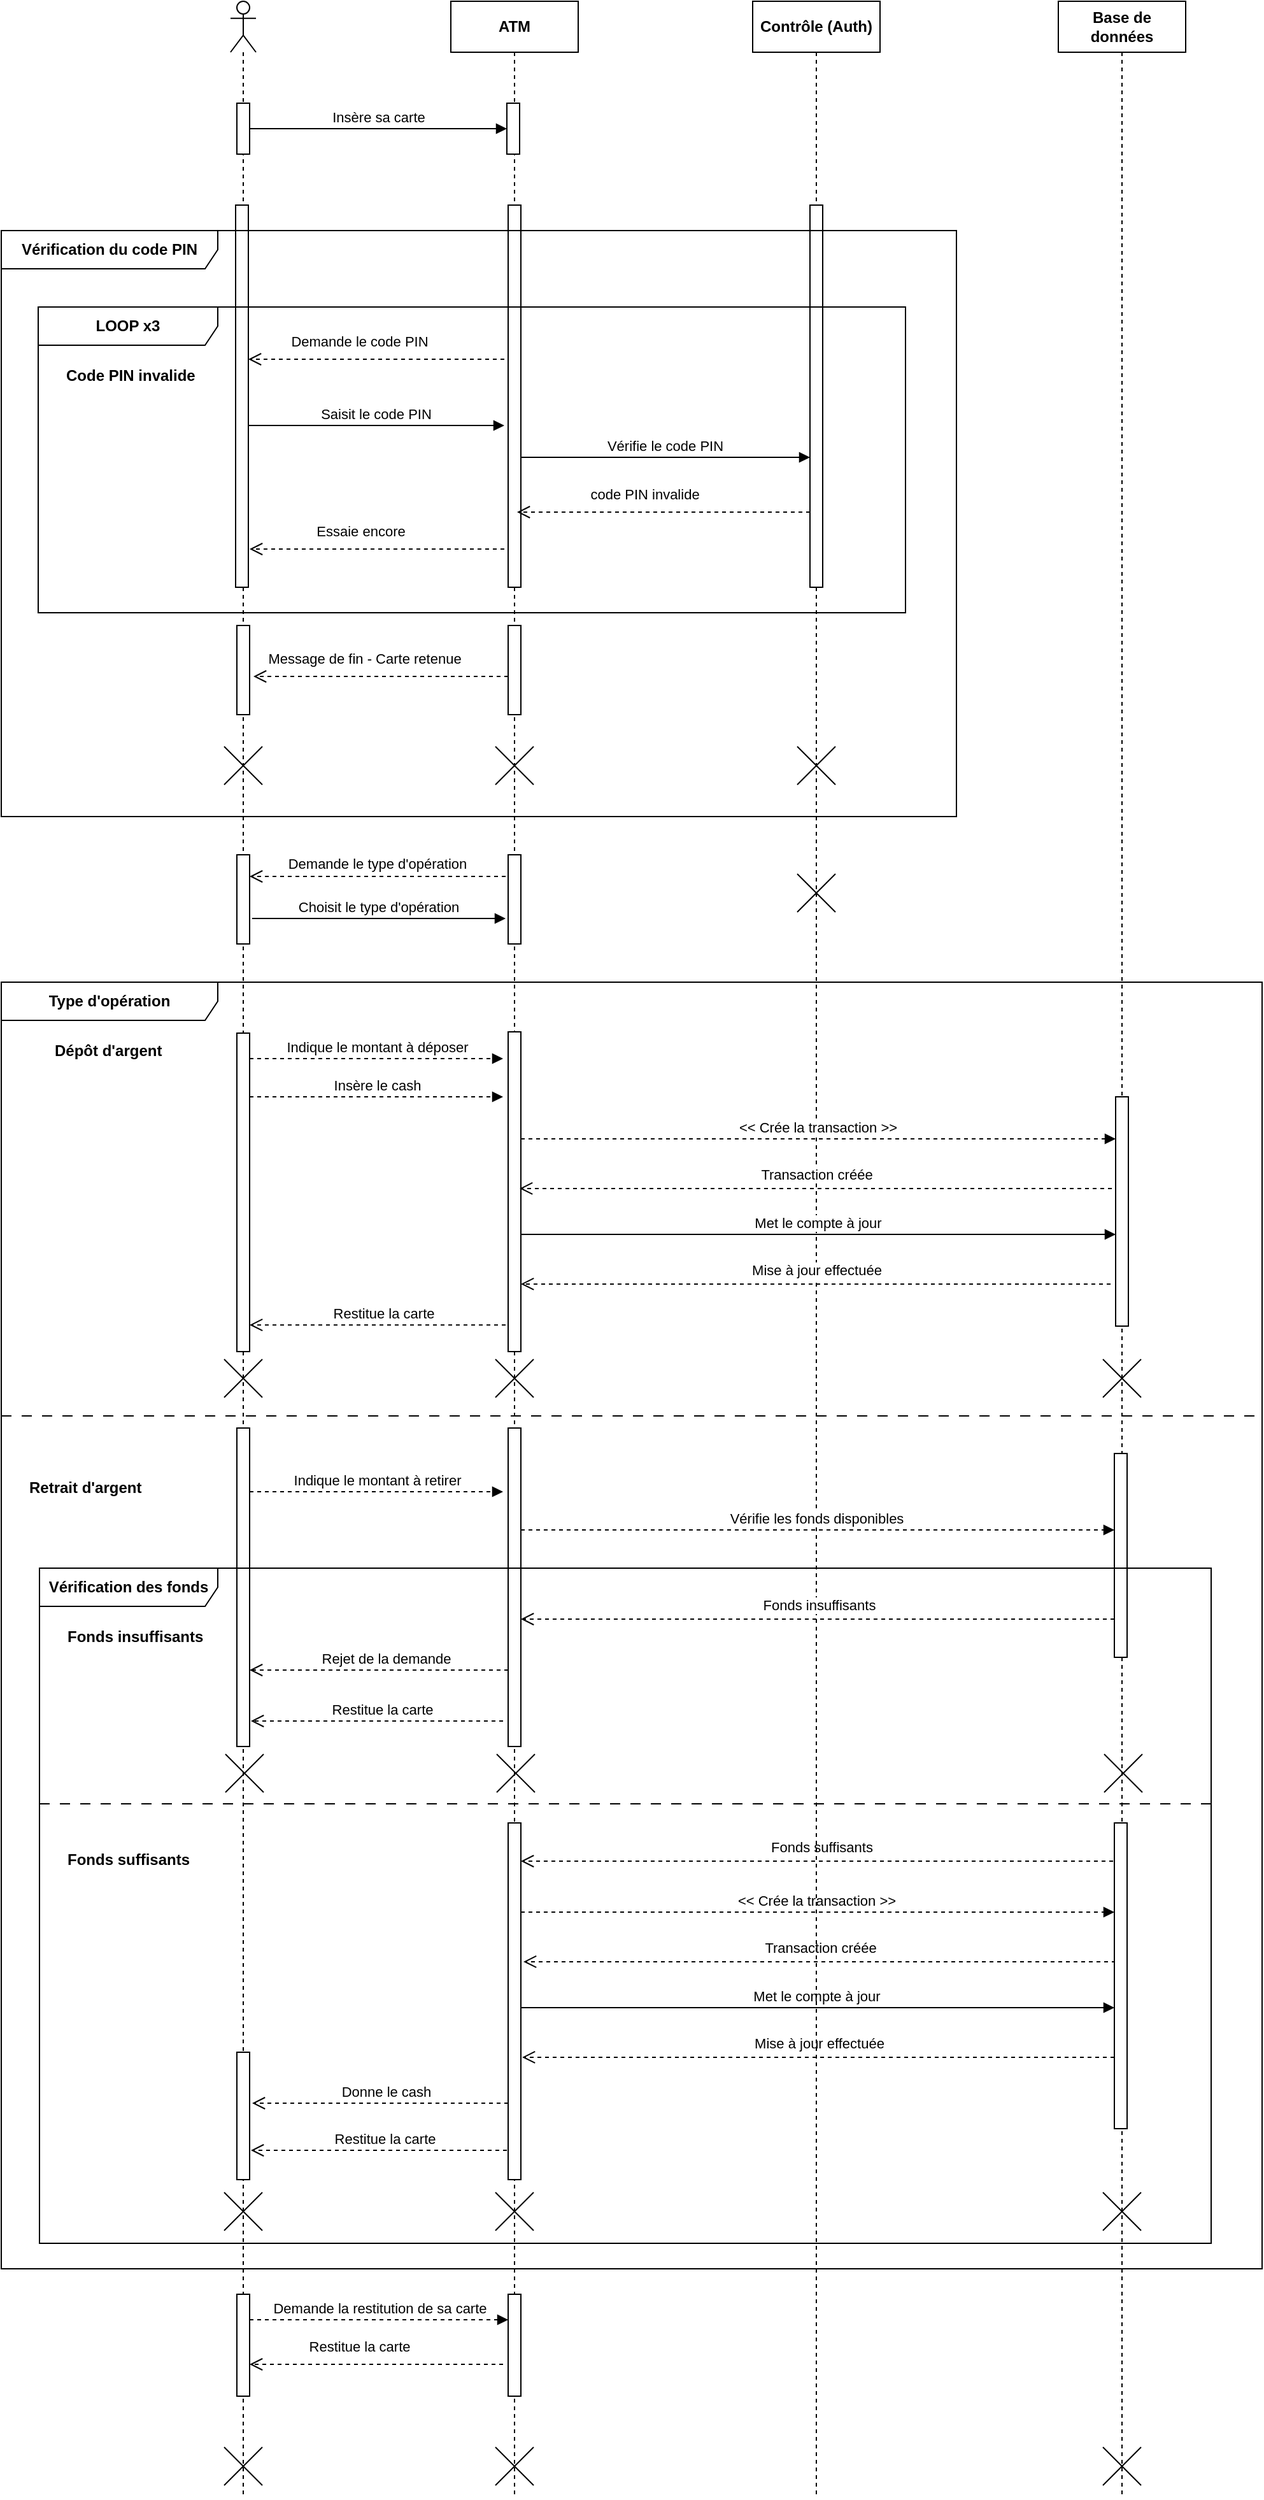 <mxfile version="24.2.5" type="device">
  <diagram name="Page-1" id="shm3A5UC3Ip_TdGMAbvz">
    <mxGraphModel dx="1434" dy="854" grid="1" gridSize="10" guides="1" tooltips="1" connect="1" arrows="1" fold="1" page="1" pageScale="1" pageWidth="827" pageHeight="1169" math="0" shadow="0">
      <root>
        <mxCell id="0" />
        <mxCell id="1" parent="0" />
        <mxCell id="FIac7HHtR7mFVfCZAqp9-1" value="" style="shape=umlLifeline;perimeter=lifelinePerimeter;whiteSpace=wrap;html=1;container=1;dropTarget=0;collapsible=0;recursiveResize=0;outlineConnect=0;portConstraint=eastwest;newEdgeStyle={&quot;curved&quot;:0,&quot;rounded&quot;:0};participant=umlActor;" parent="1" vertex="1">
          <mxGeometry x="220" y="40" width="20" height="1960" as="geometry" />
        </mxCell>
        <mxCell id="FIac7HHtR7mFVfCZAqp9-9" value="" style="html=1;points=[[0,0,0,0,5],[0,1,0,0,-5],[1,0,0,0,5],[1,1,0,0,-5]];perimeter=orthogonalPerimeter;outlineConnect=0;targetShapes=umlLifeline;portConstraint=eastwest;newEdgeStyle={&quot;curved&quot;:0,&quot;rounded&quot;:0};" parent="FIac7HHtR7mFVfCZAqp9-1" vertex="1">
          <mxGeometry x="5" y="80" width="10" height="40" as="geometry" />
        </mxCell>
        <mxCell id="FIac7HHtR7mFVfCZAqp9-16" value="" style="html=1;points=[[0,0,0,0,5],[0,1,0,0,-5],[1,0,0,0,5],[1,1,0,0,-5]];perimeter=orthogonalPerimeter;outlineConnect=0;targetShapes=umlLifeline;portConstraint=eastwest;newEdgeStyle={&quot;curved&quot;:0,&quot;rounded&quot;:0};" parent="FIac7HHtR7mFVfCZAqp9-1" vertex="1">
          <mxGeometry x="4" y="160" width="10" height="300" as="geometry" />
        </mxCell>
        <mxCell id="FIac7HHtR7mFVfCZAqp9-2" value="&lt;b&gt;ATM&lt;/b&gt;" style="shape=umlLifeline;perimeter=lifelinePerimeter;whiteSpace=wrap;html=1;container=1;dropTarget=0;collapsible=0;recursiveResize=0;outlineConnect=0;portConstraint=eastwest;newEdgeStyle={&quot;curved&quot;:0,&quot;rounded&quot;:0};" parent="1" vertex="1">
          <mxGeometry x="393" y="40" width="100" height="1960" as="geometry" />
        </mxCell>
        <mxCell id="FIac7HHtR7mFVfCZAqp9-10" value="" style="html=1;points=[[0,0,0,0,5],[0,1,0,0,-5],[1,0,0,0,5],[1,1,0,0,-5]];perimeter=orthogonalPerimeter;outlineConnect=0;targetShapes=umlLifeline;portConstraint=eastwest;newEdgeStyle={&quot;curved&quot;:0,&quot;rounded&quot;:0};" parent="FIac7HHtR7mFVfCZAqp9-2" vertex="1">
          <mxGeometry x="44" y="80" width="10" height="40" as="geometry" />
        </mxCell>
        <mxCell id="FIac7HHtR7mFVfCZAqp9-13" value="" style="html=1;points=[[0,0,0,0,5],[0,1,0,0,-5],[1,0,0,0,5],[1,1,0,0,-5]];perimeter=orthogonalPerimeter;outlineConnect=0;targetShapes=umlLifeline;portConstraint=eastwest;newEdgeStyle={&quot;curved&quot;:0,&quot;rounded&quot;:0};" parent="FIac7HHtR7mFVfCZAqp9-2" vertex="1">
          <mxGeometry x="45" y="160" width="10" height="300" as="geometry" />
        </mxCell>
        <mxCell id="FIac7HHtR7mFVfCZAqp9-56" value="" style="html=1;points=[[0,0,0,0,5],[0,1,0,0,-5],[1,0,0,0,5],[1,1,0,0,-5]];perimeter=orthogonalPerimeter;outlineConnect=0;targetShapes=umlLifeline;portConstraint=eastwest;newEdgeStyle={&quot;curved&quot;:0,&quot;rounded&quot;:0};" parent="FIac7HHtR7mFVfCZAqp9-2" vertex="1">
          <mxGeometry x="45" y="809" width="10" height="251" as="geometry" />
        </mxCell>
        <mxCell id="FIac7HHtR7mFVfCZAqp9-69" value="" style="html=1;points=[[0,0,0,0,5],[0,1,0,0,-5],[1,0,0,0,5],[1,1,0,0,-5]];perimeter=orthogonalPerimeter;outlineConnect=0;targetShapes=umlLifeline;portConstraint=eastwest;newEdgeStyle={&quot;curved&quot;:0,&quot;rounded&quot;:0};" parent="FIac7HHtR7mFVfCZAqp9-2" vertex="1">
          <mxGeometry x="45" y="1120" width="10" height="250" as="geometry" />
        </mxCell>
        <mxCell id="FIac7HHtR7mFVfCZAqp9-85" value="" style="html=1;points=[[0,0,0,0,5],[0,1,0,0,-5],[1,0,0,0,5],[1,1,0,0,-5]];perimeter=orthogonalPerimeter;outlineConnect=0;targetShapes=umlLifeline;portConstraint=eastwest;newEdgeStyle={&quot;curved&quot;:0,&quot;rounded&quot;:0};" parent="FIac7HHtR7mFVfCZAqp9-2" vertex="1">
          <mxGeometry x="45" y="1430" width="10" height="280" as="geometry" />
        </mxCell>
        <mxCell id="FIac7HHtR7mFVfCZAqp9-86" value="" style="html=1;points=[[0,0,0,0,5],[0,1,0,0,-5],[1,0,0,0,5],[1,1,0,0,-5]];perimeter=orthogonalPerimeter;outlineConnect=0;targetShapes=umlLifeline;portConstraint=eastwest;newEdgeStyle={&quot;curved&quot;:0,&quot;rounded&quot;:0};" parent="FIac7HHtR7mFVfCZAqp9-2" vertex="1">
          <mxGeometry x="-168" y="1610" width="10" height="100" as="geometry" />
        </mxCell>
        <mxCell id="FIac7HHtR7mFVfCZAqp9-87" value="Fonds suffisants" style="html=1;verticalAlign=bottom;endArrow=open;dashed=1;endSize=8;curved=0;rounded=0;entryX=1.5;entryY=0.526;entryDx=0;entryDy=0;entryPerimeter=0;" parent="FIac7HHtR7mFVfCZAqp9-2" edge="1">
          <mxGeometry x="-0.002" y="-2" relative="1" as="geometry">
            <mxPoint x="526" y="1460" as="sourcePoint" />
            <mxPoint x="55" y="1460" as="targetPoint" />
            <mxPoint as="offset" />
          </mxGeometry>
        </mxCell>
        <mxCell id="FIac7HHtR7mFVfCZAqp9-88" value="&amp;lt;&amp;lt; Crée la transaction &amp;gt;&amp;gt;" style="html=1;verticalAlign=bottom;endArrow=block;curved=0;rounded=0;dashed=1;" parent="FIac7HHtR7mFVfCZAqp9-2" target="FIac7HHtR7mFVfCZAqp9-94" edge="1">
          <mxGeometry x="-0.004" width="80" relative="1" as="geometry">
            <mxPoint x="55" y="1500" as="sourcePoint" />
            <mxPoint x="497" y="1500" as="targetPoint" />
            <mxPoint as="offset" />
          </mxGeometry>
        </mxCell>
        <mxCell id="FIac7HHtR7mFVfCZAqp9-89" value="Transaction créée" style="html=1;verticalAlign=bottom;endArrow=open;dashed=1;endSize=8;curved=0;rounded=0;entryX=1.5;entryY=0.526;entryDx=0;entryDy=0;entryPerimeter=0;" parent="FIac7HHtR7mFVfCZAqp9-2" edge="1">
          <mxGeometry x="-0.002" y="-2" relative="1" as="geometry">
            <mxPoint x="522" y="1538.98" as="sourcePoint" />
            <mxPoint x="57" y="1538.98" as="targetPoint" />
            <mxPoint as="offset" />
          </mxGeometry>
        </mxCell>
        <mxCell id="FIac7HHtR7mFVfCZAqp9-90" value="Met le compte à jour" style="html=1;verticalAlign=bottom;endArrow=block;curved=0;rounded=0;" parent="FIac7HHtR7mFVfCZAqp9-2" target="FIac7HHtR7mFVfCZAqp9-94" edge="1">
          <mxGeometry x="-0.004" width="80" relative="1" as="geometry">
            <mxPoint x="55" y="1575" as="sourcePoint" />
            <mxPoint x="497" y="1570" as="targetPoint" />
            <mxPoint as="offset" />
          </mxGeometry>
        </mxCell>
        <mxCell id="FIac7HHtR7mFVfCZAqp9-91" value="Mise à jour effectuée" style="html=1;verticalAlign=bottom;endArrow=open;dashed=1;endSize=8;curved=0;rounded=0;entryX=1.5;entryY=0.526;entryDx=0;entryDy=0;entryPerimeter=0;" parent="FIac7HHtR7mFVfCZAqp9-2" edge="1">
          <mxGeometry x="-0.002" y="-2" relative="1" as="geometry">
            <mxPoint x="521" y="1613.98" as="sourcePoint" />
            <mxPoint x="56" y="1613.98" as="targetPoint" />
            <mxPoint as="offset" />
          </mxGeometry>
        </mxCell>
        <mxCell id="FIac7HHtR7mFVfCZAqp9-92" value="" style="html=1;verticalAlign=bottom;endArrow=open;dashed=1;endSize=8;curved=0;rounded=0;" parent="FIac7HHtR7mFVfCZAqp9-2" edge="1">
          <mxGeometry x="0.136" y="-5" relative="1" as="geometry">
            <mxPoint x="45" y="1650" as="sourcePoint" />
            <mxPoint x="-156" y="1650" as="targetPoint" />
            <mxPoint as="offset" />
          </mxGeometry>
        </mxCell>
        <mxCell id="FIac7HHtR7mFVfCZAqp9-93" value="Donne le cash" style="edgeLabel;html=1;align=center;verticalAlign=middle;resizable=0;points=[];" parent="FIac7HHtR7mFVfCZAqp9-92" vertex="1" connectable="0">
          <mxGeometry x="-0.303" y="-2" relative="1" as="geometry">
            <mxPoint x="-26" y="-7" as="offset" />
          </mxGeometry>
        </mxCell>
        <mxCell id="FIac7HHtR7mFVfCZAqp9-4" value="&lt;b&gt;Contrôle (Auth)&lt;/b&gt;" style="shape=umlLifeline;perimeter=lifelinePerimeter;whiteSpace=wrap;html=1;container=1;dropTarget=0;collapsible=0;recursiveResize=0;outlineConnect=0;portConstraint=eastwest;newEdgeStyle={&quot;curved&quot;:0,&quot;rounded&quot;:0};" parent="1" vertex="1">
          <mxGeometry x="630" y="40" width="100" height="1960" as="geometry" />
        </mxCell>
        <mxCell id="FIac7HHtR7mFVfCZAqp9-23" value="" style="html=1;points=[[0,0,0,0,5],[0,1,0,0,-5],[1,0,0,0,5],[1,1,0,0,-5]];perimeter=orthogonalPerimeter;outlineConnect=0;targetShapes=umlLifeline;portConstraint=eastwest;newEdgeStyle={&quot;curved&quot;:0,&quot;rounded&quot;:0};" parent="FIac7HHtR7mFVfCZAqp9-4" vertex="1">
          <mxGeometry x="45" y="160" width="10" height="300" as="geometry" />
        </mxCell>
        <mxCell id="FIac7HHtR7mFVfCZAqp9-5" value="&lt;b&gt;Base de données&lt;/b&gt;" style="shape=umlLifeline;perimeter=lifelinePerimeter;whiteSpace=wrap;html=1;container=1;dropTarget=0;collapsible=0;recursiveResize=0;outlineConnect=0;portConstraint=eastwest;newEdgeStyle={&quot;curved&quot;:0,&quot;rounded&quot;:0};" parent="1" vertex="1">
          <mxGeometry x="870" y="40" width="100" height="1960" as="geometry" />
        </mxCell>
        <mxCell id="FIac7HHtR7mFVfCZAqp9-58" value="" style="html=1;points=[[0,0,0,0,5],[0,1,0,0,-5],[1,0,0,0,5],[1,1,0,0,-5]];perimeter=orthogonalPerimeter;outlineConnect=0;targetShapes=umlLifeline;portConstraint=eastwest;newEdgeStyle={&quot;curved&quot;:0,&quot;rounded&quot;:0};" parent="FIac7HHtR7mFVfCZAqp9-5" vertex="1">
          <mxGeometry x="45" y="860" width="10" height="180" as="geometry" />
        </mxCell>
        <mxCell id="FIac7HHtR7mFVfCZAqp9-94" value="" style="html=1;points=[[0,0,0,0,5],[0,1,0,0,-5],[1,0,0,0,5],[1,1,0,0,-5]];perimeter=orthogonalPerimeter;outlineConnect=0;targetShapes=umlLifeline;portConstraint=eastwest;newEdgeStyle={&quot;curved&quot;:0,&quot;rounded&quot;:0};" parent="FIac7HHtR7mFVfCZAqp9-5" vertex="1">
          <mxGeometry x="44" y="1430" width="10" height="240" as="geometry" />
        </mxCell>
        <mxCell id="FIac7HHtR7mFVfCZAqp9-6" value="Insère sa carte" style="html=1;verticalAlign=bottom;endArrow=block;curved=0;rounded=0;" parent="1" source="FIac7HHtR7mFVfCZAqp9-9" target="FIac7HHtR7mFVfCZAqp9-10" edge="1">
          <mxGeometry x="-0.004" width="80" relative="1" as="geometry">
            <mxPoint x="240" y="160" as="sourcePoint" />
            <mxPoint x="380" y="160" as="targetPoint" />
            <mxPoint as="offset" />
          </mxGeometry>
        </mxCell>
        <mxCell id="FIac7HHtR7mFVfCZAqp9-14" value="Demande le code PIN" style="html=1;verticalAlign=bottom;endArrow=open;dashed=1;endSize=8;curved=0;rounded=0;exitX=0;exitY=0;exitDx=0;exitDy=5;exitPerimeter=0;" parent="1" edge="1">
          <mxGeometry x="0.136" y="-5" relative="1" as="geometry">
            <mxPoint x="435" y="321" as="sourcePoint" />
            <mxPoint x="234" y="321" as="targetPoint" />
            <mxPoint as="offset" />
          </mxGeometry>
        </mxCell>
        <mxCell id="FIac7HHtR7mFVfCZAqp9-15" value="Saisit le code PIN" style="html=1;verticalAlign=bottom;endArrow=block;curved=0;rounded=0;" parent="1" edge="1">
          <mxGeometry x="-0.004" width="80" relative="1" as="geometry">
            <mxPoint x="234" y="373" as="sourcePoint" />
            <mxPoint x="435" y="373" as="targetPoint" />
            <mxPoint as="offset" />
          </mxGeometry>
        </mxCell>
        <mxCell id="FIac7HHtR7mFVfCZAqp9-17" value="&lt;b&gt;Vérification du code PIN&lt;/b&gt;" style="shape=umlFrame;whiteSpace=wrap;html=1;pointerEvents=0;recursiveResize=0;container=0;collapsible=0;width=170;" parent="1" vertex="1">
          <mxGeometry x="40" y="220" width="750" height="460" as="geometry" />
        </mxCell>
        <mxCell id="FIac7HHtR7mFVfCZAqp9-30" value="Vérifie le code PIN" style="html=1;verticalAlign=bottom;endArrow=block;curved=0;rounded=0;" parent="1" edge="1">
          <mxGeometry x="-0.004" width="80" relative="1" as="geometry">
            <mxPoint x="448" y="398" as="sourcePoint" />
            <mxPoint x="675" y="398" as="targetPoint" />
            <mxPoint as="offset" />
          </mxGeometry>
        </mxCell>
        <mxCell id="FIac7HHtR7mFVfCZAqp9-31" value="code PIN invalide" style="html=1;verticalAlign=bottom;endArrow=open;dashed=1;endSize=8;curved=0;rounded=0;" parent="1" edge="1">
          <mxGeometry x="0.136" y="-5" relative="1" as="geometry">
            <mxPoint x="675" y="441" as="sourcePoint" />
            <mxPoint x="445" y="441" as="targetPoint" />
            <mxPoint as="offset" />
          </mxGeometry>
        </mxCell>
        <mxCell id="FIac7HHtR7mFVfCZAqp9-36" value="" style="html=1;points=[[0,0,0,0,5],[0,1,0,0,-5],[1,0,0,0,5],[1,1,0,0,-5]];perimeter=orthogonalPerimeter;outlineConnect=0;targetShapes=umlLifeline;portConstraint=eastwest;newEdgeStyle={&quot;curved&quot;:0,&quot;rounded&quot;:0};" parent="1" vertex="1">
          <mxGeometry x="225" y="1840" width="10" height="80" as="geometry" />
        </mxCell>
        <mxCell id="FIac7HHtR7mFVfCZAqp9-37" value="" style="html=1;points=[[0,0,0,0,5],[0,1,0,0,-5],[1,0,0,0,5],[1,1,0,0,-5]];perimeter=orthogonalPerimeter;outlineConnect=0;targetShapes=umlLifeline;portConstraint=eastwest;newEdgeStyle={&quot;curved&quot;:0,&quot;rounded&quot;:0};" parent="1" vertex="1">
          <mxGeometry x="438" y="1840" width="10" height="80" as="geometry" />
        </mxCell>
        <mxCell id="FIac7HHtR7mFVfCZAqp9-38" value="Demande la restitution de sa carte" style="html=1;verticalAlign=bottom;endArrow=block;curved=0;rounded=0;dashed=1;" parent="1" target="FIac7HHtR7mFVfCZAqp9-37" edge="1">
          <mxGeometry width="80" relative="1" as="geometry">
            <mxPoint x="235.0" y="1860" as="sourcePoint" />
            <mxPoint x="434" y="1860" as="targetPoint" />
          </mxGeometry>
        </mxCell>
        <mxCell id="FIac7HHtR7mFVfCZAqp9-39" value="Restitue la carte" style="html=1;verticalAlign=bottom;endArrow=open;dashed=1;endSize=8;curved=0;rounded=0;exitX=0;exitY=1;exitDx=0;exitDy=-5;exitPerimeter=0;entryX=1;entryY=1;entryDx=0;entryDy=-5;entryPerimeter=0;" parent="1" edge="1">
          <mxGeometry x="0.136" y="-5" relative="1" as="geometry">
            <mxPoint x="434" y="1895" as="sourcePoint" />
            <mxPoint x="235" y="1895" as="targetPoint" />
            <mxPoint as="offset" />
          </mxGeometry>
        </mxCell>
        <mxCell id="FIac7HHtR7mFVfCZAqp9-44" value="" style="html=1;points=[[0,0,0,0,5],[0,1,0,0,-5],[1,0,0,0,5],[1,1,0,0,-5]];perimeter=orthogonalPerimeter;outlineConnect=0;targetShapes=umlLifeline;portConstraint=eastwest;newEdgeStyle={&quot;curved&quot;:0,&quot;rounded&quot;:0};" parent="1" vertex="1">
          <mxGeometry x="438" y="710" width="10" height="70" as="geometry" />
        </mxCell>
        <mxCell id="FIac7HHtR7mFVfCZAqp9-45" value="Demande le type d&#39;opération" style="html=1;verticalAlign=bottom;endArrow=open;dashed=1;endSize=8;curved=0;rounded=0;" parent="1" edge="1">
          <mxGeometry y="93" relative="1" as="geometry">
            <mxPoint x="243" y="736" as="sourcePoint" />
            <mxPoint x="243" y="736" as="targetPoint" />
            <mxPoint x="92" y="-10" as="offset" />
          </mxGeometry>
        </mxCell>
        <mxCell id="FIac7HHtR7mFVfCZAqp9-46" value="" style="html=1;points=[[0,0,0,0,5],[0,1,0,0,-5],[1,0,0,0,5],[1,1,0,0,-5]];perimeter=orthogonalPerimeter;outlineConnect=0;targetShapes=umlLifeline;portConstraint=eastwest;newEdgeStyle={&quot;curved&quot;:0,&quot;rounded&quot;:0};" parent="1" vertex="1">
          <mxGeometry x="225" y="710" width="10" height="70" as="geometry" />
        </mxCell>
        <mxCell id="FIac7HHtR7mFVfCZAqp9-47" value="" style="html=1;verticalAlign=bottom;endArrow=open;dashed=1;endSize=8;curved=0;rounded=0;" parent="1" edge="1">
          <mxGeometry x="0.136" y="-5" relative="1" as="geometry">
            <mxPoint x="436" y="727" as="sourcePoint" />
            <mxPoint x="235" y="727" as="targetPoint" />
            <mxPoint as="offset" />
          </mxGeometry>
        </mxCell>
        <mxCell id="FIac7HHtR7mFVfCZAqp9-48" value="&lt;b&gt;Type d&#39;opération&lt;/b&gt;" style="shape=umlFrame;whiteSpace=wrap;html=1;pointerEvents=0;recursiveResize=0;container=0;collapsible=0;width=170;" parent="1" vertex="1">
          <mxGeometry x="40" y="810" width="990" height="1010" as="geometry" />
        </mxCell>
        <mxCell id="FIac7HHtR7mFVfCZAqp9-51" value="" style="shape=umlDestroy;html=1;" parent="1" vertex="1">
          <mxGeometry x="215" y="1960" width="30" height="30" as="geometry" />
        </mxCell>
        <mxCell id="FIac7HHtR7mFVfCZAqp9-52" value="" style="shape=umlDestroy;html=1;" parent="1" vertex="1">
          <mxGeometry x="428" y="1960" width="30" height="30" as="geometry" />
        </mxCell>
        <mxCell id="FIac7HHtR7mFVfCZAqp9-54" value="" style="shape=umlDestroy;html=1;" parent="1" vertex="1">
          <mxGeometry x="905" y="1960" width="30" height="30" as="geometry" />
        </mxCell>
        <mxCell id="FIac7HHtR7mFVfCZAqp9-61" value="&amp;lt;&amp;lt; Crée la transaction &amp;gt;&amp;gt;" style="html=1;verticalAlign=bottom;endArrow=block;curved=0;rounded=0;dashed=1;" parent="1" source="FIac7HHtR7mFVfCZAqp9-56" edge="1">
          <mxGeometry x="-0.004" width="80" relative="1" as="geometry">
            <mxPoint x="460" y="933" as="sourcePoint" />
            <mxPoint x="915" y="933" as="targetPoint" />
            <mxPoint as="offset" />
          </mxGeometry>
        </mxCell>
        <mxCell id="FIac7HHtR7mFVfCZAqp9-62" value="Transaction créée" style="html=1;verticalAlign=bottom;endArrow=open;dashed=1;endSize=8;curved=0;rounded=0;entryX=1.5;entryY=0.526;entryDx=0;entryDy=0;entryPerimeter=0;" parent="1" edge="1">
          <mxGeometry x="-0.002" y="-2" relative="1" as="geometry">
            <mxPoint x="912" y="971.98" as="sourcePoint" />
            <mxPoint x="447" y="971.98" as="targetPoint" />
            <mxPoint as="offset" />
          </mxGeometry>
        </mxCell>
        <mxCell id="FIac7HHtR7mFVfCZAqp9-63" value="Met le compte à jour" style="html=1;verticalAlign=bottom;endArrow=block;curved=0;rounded=0;" parent="1" source="FIac7HHtR7mFVfCZAqp9-56" edge="1">
          <mxGeometry x="-0.004" width="80" relative="1" as="geometry">
            <mxPoint x="460" y="1010" as="sourcePoint" />
            <mxPoint x="915" y="1008" as="targetPoint" />
            <mxPoint as="offset" />
          </mxGeometry>
        </mxCell>
        <mxCell id="FIac7HHtR7mFVfCZAqp9-64" value="Mise à jour effectuée" style="html=1;verticalAlign=bottom;endArrow=open;dashed=1;endSize=8;curved=0;rounded=0;" parent="1" target="FIac7HHtR7mFVfCZAqp9-56" edge="1">
          <mxGeometry x="-0.002" y="-2" relative="1" as="geometry">
            <mxPoint x="911" y="1046.98" as="sourcePoint" />
            <mxPoint x="490" y="1050" as="targetPoint" />
            <mxPoint as="offset" />
          </mxGeometry>
        </mxCell>
        <mxCell id="FIac7HHtR7mFVfCZAqp9-67" value="Choisit le type d&#39;opération" style="html=1;verticalAlign=bottom;endArrow=block;curved=0;rounded=0;" parent="1" edge="1">
          <mxGeometry x="-0.004" width="80" relative="1" as="geometry">
            <mxPoint x="237" y="760" as="sourcePoint" />
            <mxPoint x="436" y="760" as="targetPoint" />
            <mxPoint as="offset" />
          </mxGeometry>
        </mxCell>
        <mxCell id="FIac7HHtR7mFVfCZAqp9-79" value="" style="html=1;verticalAlign=bottom;endArrow=open;dashed=1;endSize=8;curved=0;rounded=0;" parent="1" edge="1">
          <mxGeometry x="0.136" y="-5" relative="1" as="geometry">
            <mxPoint x="434" y="1390" as="sourcePoint" />
            <mxPoint x="236" y="1390" as="targetPoint" />
            <mxPoint as="offset" />
          </mxGeometry>
        </mxCell>
        <mxCell id="FIac7HHtR7mFVfCZAqp9-80" value="Restitue la carte" style="edgeLabel;html=1;align=center;verticalAlign=middle;resizable=0;points=[];" parent="FIac7HHtR7mFVfCZAqp9-79" vertex="1" connectable="0">
          <mxGeometry x="-0.303" y="-2" relative="1" as="geometry">
            <mxPoint x="-26" y="-7" as="offset" />
          </mxGeometry>
        </mxCell>
        <mxCell id="FIac7HHtR7mFVfCZAqp9-76" value="Fonds insuffisants" style="html=1;verticalAlign=bottom;endArrow=open;dashed=1;endSize=8;curved=0;rounded=0;" parent="1" edge="1">
          <mxGeometry x="-0.002" y="-2" relative="1" as="geometry">
            <mxPoint x="914" y="1310" as="sourcePoint" />
            <mxPoint x="448" y="1310" as="targetPoint" />
            <mxPoint as="offset" />
          </mxGeometry>
        </mxCell>
        <mxCell id="zqWrxyXDypkG6bpGItwi-2" value="" style="html=1;points=[[0,0,0,0,5],[0,1,0,0,-5],[1,0,0,0,5],[1,1,0,0,-5]];perimeter=orthogonalPerimeter;outlineConnect=0;targetShapes=umlLifeline;portConstraint=eastwest;newEdgeStyle={&quot;curved&quot;:0,&quot;rounded&quot;:0};" parent="1" vertex="1">
          <mxGeometry x="225" y="530" width="10" height="70" as="geometry" />
        </mxCell>
        <mxCell id="FIac7HHtR7mFVfCZAqp9-18" value="&lt;b&gt;Code PIN invalide&lt;/b&gt;" style="text;html=1;" parent="1" vertex="1">
          <mxGeometry x="69" y="280" width="100" height="20" as="geometry">
            <mxPoint x="20" y="40" as="offset" />
          </mxGeometry>
        </mxCell>
        <mxCell id="FIac7HHtR7mFVfCZAqp9-22" value="&lt;b&gt;LOOP x3&lt;/b&gt;" style="shape=umlFrame;whiteSpace=wrap;html=1;pointerEvents=0;recursiveResize=0;container=0;collapsible=0;width=141;height=30;" parent="1" vertex="1">
          <mxGeometry x="69" y="280" width="681" height="240" as="geometry" />
        </mxCell>
        <mxCell id="FIac7HHtR7mFVfCZAqp9-27" value="" style="shape=umlDestroy;html=1;" parent="1" vertex="1">
          <mxGeometry x="215" y="625" width="30" height="30" as="geometry" />
        </mxCell>
        <mxCell id="FIac7HHtR7mFVfCZAqp9-28" value="" style="shape=umlDestroy;html=1;" parent="1" vertex="1">
          <mxGeometry x="428" y="625" width="30" height="30" as="geometry" />
        </mxCell>
        <mxCell id="FIac7HHtR7mFVfCZAqp9-29" value="" style="shape=umlDestroy;html=1;" parent="1" vertex="1">
          <mxGeometry x="665" y="625" width="30" height="30" as="geometry" />
        </mxCell>
        <mxCell id="zqWrxyXDypkG6bpGItwi-1" value="" style="html=1;points=[[0,0,0,0,5],[0,1,0,0,-5],[1,0,0,0,5],[1,1,0,0,-5]];perimeter=orthogonalPerimeter;outlineConnect=0;targetShapes=umlLifeline;portConstraint=eastwest;newEdgeStyle={&quot;curved&quot;:0,&quot;rounded&quot;:0};" parent="1" vertex="1">
          <mxGeometry x="438" y="530" width="10" height="70" as="geometry" />
        </mxCell>
        <mxCell id="zqWrxyXDypkG6bpGItwi-3" value="Message de fin - Carte retenue" style="html=1;verticalAlign=bottom;endArrow=open;dashed=1;endSize=8;curved=0;rounded=0;" parent="1" edge="1">
          <mxGeometry x="0.136" y="-5" relative="1" as="geometry">
            <mxPoint x="438" y="570" as="sourcePoint" />
            <mxPoint x="238" y="570" as="targetPoint" />
            <mxPoint as="offset" />
          </mxGeometry>
        </mxCell>
        <mxCell id="FIac7HHtR7mFVfCZAqp9-35" value="Essaie encore" style="html=1;verticalAlign=bottom;endArrow=open;dashed=1;endSize=8;curved=0;rounded=0;" parent="1" edge="1">
          <mxGeometry x="0.136" y="-5" relative="1" as="geometry">
            <mxPoint x="435" y="470" as="sourcePoint" />
            <mxPoint x="235" y="470" as="targetPoint" />
            <mxPoint as="offset" />
          </mxGeometry>
        </mxCell>
        <mxCell id="FIac7HHtR7mFVfCZAqp9-49" value="&lt;b&gt;Dépôt d&#39;argent&lt;/b&gt;" style="text;html=1;" parent="1" vertex="1">
          <mxGeometry x="60" y="810" width="100" height="20" as="geometry">
            <mxPoint x="20" y="40" as="offset" />
          </mxGeometry>
        </mxCell>
        <mxCell id="FIac7HHtR7mFVfCZAqp9-50" value="&lt;b&gt;Retrait d&#39;argent&lt;/b&gt;" style="line;strokeWidth=1;dashed=1;labelPosition=center;verticalLabelPosition=bottom;align=left;verticalAlign=top;spacingLeft=20;spacingTop=15;html=1;whiteSpace=wrap;dashPattern=8 8;" parent="1" vertex="1">
          <mxGeometry x="40" y="1123" width="990" height="55" as="geometry" />
        </mxCell>
        <mxCell id="FIac7HHtR7mFVfCZAqp9-55" value="" style="html=1;points=[[0,0,0,0,5],[0,1,0,0,-5],[1,0,0,0,5],[1,1,0,0,-5]];perimeter=orthogonalPerimeter;outlineConnect=0;targetShapes=umlLifeline;portConstraint=eastwest;newEdgeStyle={&quot;curved&quot;:0,&quot;rounded&quot;:0};" parent="1" vertex="1">
          <mxGeometry x="225" y="850" width="10" height="250" as="geometry" />
        </mxCell>
        <mxCell id="FIac7HHtR7mFVfCZAqp9-59" value="Indique le montant à déposer" style="html=1;verticalAlign=bottom;endArrow=block;curved=0;rounded=0;dashed=1;" parent="1" edge="1">
          <mxGeometry width="80" relative="1" as="geometry">
            <mxPoint x="235.0" y="870" as="sourcePoint" />
            <mxPoint x="434" y="870" as="targetPoint" />
          </mxGeometry>
        </mxCell>
        <mxCell id="FIac7HHtR7mFVfCZAqp9-60" value="Insère le cash" style="html=1;verticalAlign=bottom;endArrow=block;curved=0;rounded=0;dashed=1;" parent="1" edge="1">
          <mxGeometry width="80" relative="1" as="geometry">
            <mxPoint x="235.0" y="900" as="sourcePoint" />
            <mxPoint x="434" y="900" as="targetPoint" />
          </mxGeometry>
        </mxCell>
        <mxCell id="FIac7HHtR7mFVfCZAqp9-65" value="" style="html=1;verticalAlign=bottom;endArrow=open;dashed=1;endSize=8;curved=0;rounded=0;" parent="1" edge="1">
          <mxGeometry x="0.136" y="-5" relative="1" as="geometry">
            <mxPoint x="436" y="1079.09" as="sourcePoint" />
            <mxPoint x="235" y="1079.09" as="targetPoint" />
            <mxPoint as="offset" />
          </mxGeometry>
        </mxCell>
        <mxCell id="FIac7HHtR7mFVfCZAqp9-66" value="Restitue la carte" style="edgeLabel;html=1;align=center;verticalAlign=middle;resizable=0;points=[];" parent="FIac7HHtR7mFVfCZAqp9-65" vertex="1" connectable="0">
          <mxGeometry x="-0.303" y="-2" relative="1" as="geometry">
            <mxPoint x="-26" y="-7" as="offset" />
          </mxGeometry>
        </mxCell>
        <mxCell id="FIac7HHtR7mFVfCZAqp9-68" value="" style="html=1;points=[[0,0,0,0,5],[0,1,0,0,-5],[1,0,0,0,5],[1,1,0,0,-5]];perimeter=orthogonalPerimeter;outlineConnect=0;targetShapes=umlLifeline;portConstraint=eastwest;newEdgeStyle={&quot;curved&quot;:0,&quot;rounded&quot;:0};" parent="1" vertex="1">
          <mxGeometry x="225" y="1160" width="10" height="250" as="geometry" />
        </mxCell>
        <mxCell id="FIac7HHtR7mFVfCZAqp9-70" value="" style="html=1;points=[[0,0,0,0,5],[0,1,0,0,-5],[1,0,0,0,5],[1,1,0,0,-5]];perimeter=orthogonalPerimeter;outlineConnect=0;targetShapes=umlLifeline;portConstraint=eastwest;newEdgeStyle={&quot;curved&quot;:0,&quot;rounded&quot;:0};" parent="1" vertex="1">
          <mxGeometry x="914" y="1180" width="10" height="160" as="geometry" />
        </mxCell>
        <mxCell id="FIac7HHtR7mFVfCZAqp9-71" value="Indique le montant à retirer" style="html=1;verticalAlign=bottom;endArrow=block;curved=0;rounded=0;dashed=1;" parent="1" edge="1">
          <mxGeometry width="80" relative="1" as="geometry">
            <mxPoint x="235.0" y="1210" as="sourcePoint" />
            <mxPoint x="434" y="1210" as="targetPoint" />
          </mxGeometry>
        </mxCell>
        <mxCell id="FIac7HHtR7mFVfCZAqp9-72" value="Vérifie les fonds disponibles" style="html=1;verticalAlign=bottom;endArrow=block;curved=0;rounded=0;dashed=1;" parent="1" edge="1">
          <mxGeometry x="-0.004" width="80" relative="1" as="geometry">
            <mxPoint x="448" y="1240" as="sourcePoint" />
            <mxPoint x="914" y="1240" as="targetPoint" />
            <mxPoint as="offset" />
          </mxGeometry>
        </mxCell>
        <mxCell id="FIac7HHtR7mFVfCZAqp9-73" value="&lt;b&gt;Vérification des fonds&lt;/b&gt;" style="shape=umlFrame;whiteSpace=wrap;html=1;pointerEvents=0;recursiveResize=0;container=1;collapsible=0;width=140;height=30;" parent="1" vertex="1">
          <mxGeometry x="70" y="1270" width="920" height="530" as="geometry" />
        </mxCell>
        <mxCell id="FIac7HHtR7mFVfCZAqp9-74" value="&lt;b&gt;Fonds insuffisants&lt;/b&gt;" style="text;html=1;" parent="FIac7HHtR7mFVfCZAqp9-73" vertex="1">
          <mxGeometry width="100" height="20" relative="1" as="geometry">
            <mxPoint x="20" y="40" as="offset" />
          </mxGeometry>
        </mxCell>
        <mxCell id="FIac7HHtR7mFVfCZAqp9-75" value="&lt;b&gt;Fonds suffisants&lt;/b&gt;" style="line;strokeWidth=1;dashed=1;labelPosition=center;verticalLabelPosition=bottom;align=left;verticalAlign=top;spacingLeft=20;spacingTop=15;html=1;whiteSpace=wrap;dashPattern=8 8;" parent="FIac7HHtR7mFVfCZAqp9-73" vertex="1">
          <mxGeometry y="170" width="920" height="30" as="geometry" />
        </mxCell>
        <mxCell id="FIac7HHtR7mFVfCZAqp9-77" value="" style="html=1;verticalAlign=bottom;endArrow=open;dashed=1;endSize=8;curved=0;rounded=0;" parent="FIac7HHtR7mFVfCZAqp9-73" source="FIac7HHtR7mFVfCZAqp9-69" edge="1">
          <mxGeometry x="0.136" y="-5" relative="1" as="geometry">
            <mxPoint x="350" y="80" as="sourcePoint" />
            <mxPoint x="165" y="80" as="targetPoint" />
            <mxPoint as="offset" />
          </mxGeometry>
        </mxCell>
        <mxCell id="FIac7HHtR7mFVfCZAqp9-78" value="Rejet de la demande" style="edgeLabel;html=1;align=center;verticalAlign=middle;resizable=0;points=[];" parent="FIac7HHtR7mFVfCZAqp9-77" vertex="1" connectable="0">
          <mxGeometry x="-0.303" y="-2" relative="1" as="geometry">
            <mxPoint x="-26" y="-7" as="offset" />
          </mxGeometry>
        </mxCell>
        <mxCell id="FIac7HHtR7mFVfCZAqp9-95" value="" style="html=1;verticalAlign=bottom;endArrow=open;dashed=1;endSize=8;curved=0;rounded=0;" parent="FIac7HHtR7mFVfCZAqp9-73" edge="1">
          <mxGeometry x="0.136" y="-5" relative="1" as="geometry">
            <mxPoint x="367" y="457" as="sourcePoint" />
            <mxPoint x="166" y="457" as="targetPoint" />
            <mxPoint as="offset" />
          </mxGeometry>
        </mxCell>
        <mxCell id="FIac7HHtR7mFVfCZAqp9-96" value="Restitue la carte" style="edgeLabel;html=1;align=center;verticalAlign=middle;resizable=0;points=[];" parent="FIac7HHtR7mFVfCZAqp9-95" vertex="1" connectable="0">
          <mxGeometry x="-0.303" y="-2" relative="1" as="geometry">
            <mxPoint x="-26" y="-7" as="offset" />
          </mxGeometry>
        </mxCell>
        <mxCell id="zqWrxyXDypkG6bpGItwi-4" value="" style="shape=umlDestroy;html=1;" parent="1" vertex="1">
          <mxGeometry x="215" y="1760" width="30" height="30" as="geometry" />
        </mxCell>
        <mxCell id="zqWrxyXDypkG6bpGItwi-5" value="" style="shape=umlDestroy;html=1;" parent="1" vertex="1">
          <mxGeometry x="428" y="1760" width="30" height="30" as="geometry" />
        </mxCell>
        <mxCell id="zqWrxyXDypkG6bpGItwi-7" value="" style="shape=umlDestroy;html=1;" parent="1" vertex="1">
          <mxGeometry x="905" y="1760" width="30" height="30" as="geometry" />
        </mxCell>
        <mxCell id="zqWrxyXDypkG6bpGItwi-8" value="" style="shape=umlDestroy;html=1;" parent="1" vertex="1">
          <mxGeometry x="216" y="1416" width="30" height="30" as="geometry" />
        </mxCell>
        <mxCell id="zqWrxyXDypkG6bpGItwi-9" value="" style="shape=umlDestroy;html=1;" parent="1" vertex="1">
          <mxGeometry x="429" y="1416" width="30" height="30" as="geometry" />
        </mxCell>
        <mxCell id="zqWrxyXDypkG6bpGItwi-11" value="" style="shape=umlDestroy;html=1;" parent="1" vertex="1">
          <mxGeometry x="906" y="1416" width="30" height="30" as="geometry" />
        </mxCell>
        <mxCell id="zqWrxyXDypkG6bpGItwi-12" value="" style="shape=umlDestroy;html=1;" parent="1" vertex="1">
          <mxGeometry x="215" y="1106" width="30" height="30" as="geometry" />
        </mxCell>
        <mxCell id="zqWrxyXDypkG6bpGItwi-13" value="" style="shape=umlDestroy;html=1;" parent="1" vertex="1">
          <mxGeometry x="428" y="1106" width="30" height="30" as="geometry" />
        </mxCell>
        <mxCell id="zqWrxyXDypkG6bpGItwi-15" value="" style="shape=umlDestroy;html=1;" parent="1" vertex="1">
          <mxGeometry x="905" y="1106" width="30" height="30" as="geometry" />
        </mxCell>
        <mxCell id="zqWrxyXDypkG6bpGItwi-16" value="" style="shape=umlDestroy;html=1;" parent="1" vertex="1">
          <mxGeometry x="665" y="725" width="30" height="30" as="geometry" />
        </mxCell>
      </root>
    </mxGraphModel>
  </diagram>
</mxfile>
